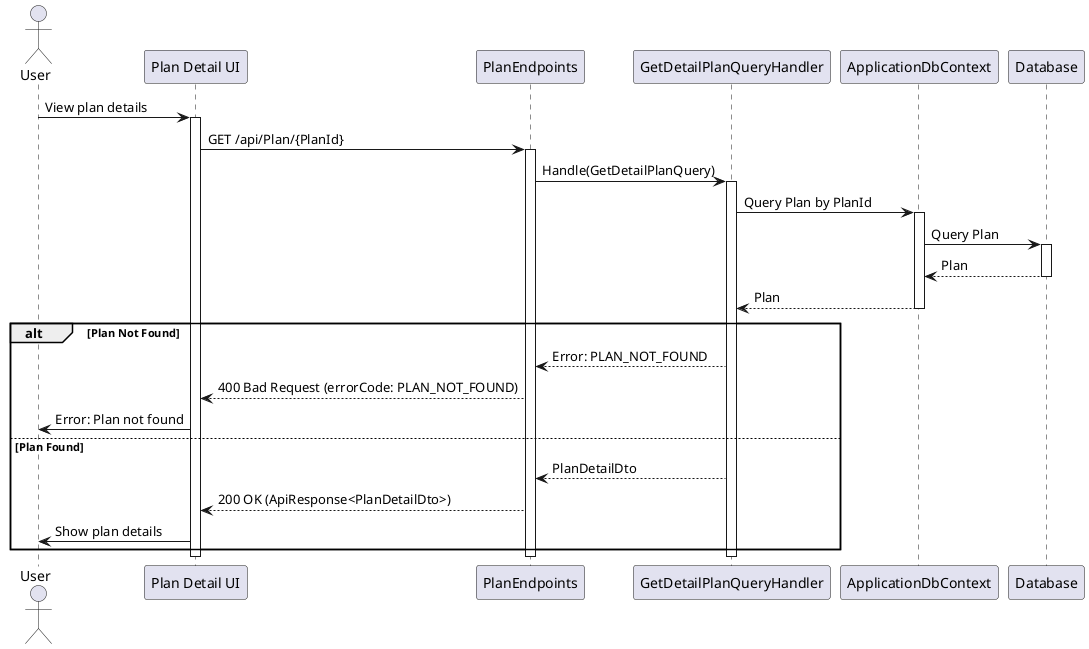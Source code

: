 @startuml
actor User
participant "Plan Detail UI" as UI
participant PlanEndpoints
participant GetDetailPlanQueryHandler as Handler
participant ApplicationDbContext
participant Database

User -> UI : View plan details
activate UI
UI -> PlanEndpoints : GET /api/Plan/{PlanId}
activate PlanEndpoints
PlanEndpoints -> Handler : Handle(GetDetailPlanQuery)
activate Handler
Handler -> ApplicationDbContext : Query Plan by PlanId
activate ApplicationDbContext
ApplicationDbContext -> Database : Query Plan
activate Database
Database --> ApplicationDbContext : Plan
deactivate Database
ApplicationDbContext --> Handler : Plan
deactivate ApplicationDbContext
alt Plan Not Found
    Handler --> PlanEndpoints : Error: PLAN_NOT_FOUND
    PlanEndpoints --> UI : 400 Bad Request (errorCode: PLAN_NOT_FOUND)
    UI -> User : Error: Plan not found
else Plan Found
    Handler --> PlanEndpoints : PlanDetailDto
    PlanEndpoints --> UI : 200 OK (ApiResponse<PlanDetailDto>)
    UI -> User : Show plan details
end
deactivate Handler
deactivate PlanEndpoints
deactivate UI
@enduml